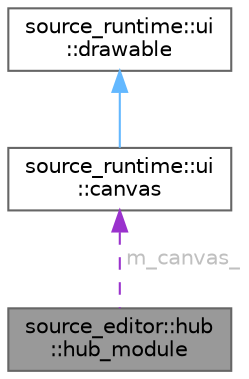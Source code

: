 digraph "source_editor::hub::hub_module"
{
 // LATEX_PDF_SIZE
  bgcolor="transparent";
  edge [fontname=Helvetica,fontsize=10,labelfontname=Helvetica,labelfontsize=10];
  node [fontname=Helvetica,fontsize=10,shape=box,height=0.2,width=0.4];
  Node1 [id="Node000001",label="source_editor::hub\l::hub_module",height=0.2,width=0.4,color="gray40", fillcolor="grey60", style="filled", fontcolor="black",tooltip=" "];
  Node2 -> Node1 [id="edge3_Node000001_Node000002",dir="back",color="darkorchid3",style="dashed",tooltip=" ",label=" m_canvas_",fontcolor="grey" ];
  Node2 [id="Node000002",label="source_runtime::ui\l::canvas",height=0.2,width=0.4,color="gray40", fillcolor="white", style="filled",URL="$classsource__runtime_1_1ui_1_1canvas.html",tooltip=" "];
  Node3 -> Node2 [id="edge4_Node000002_Node000003",dir="back",color="steelblue1",style="solid",tooltip=" "];
  Node3 [id="Node000003",label="source_runtime::ui\l::drawable",height=0.2,width=0.4,color="gray40", fillcolor="white", style="filled",URL="$classsource__runtime_1_1ui_1_1drawable.html",tooltip=" "];
}
